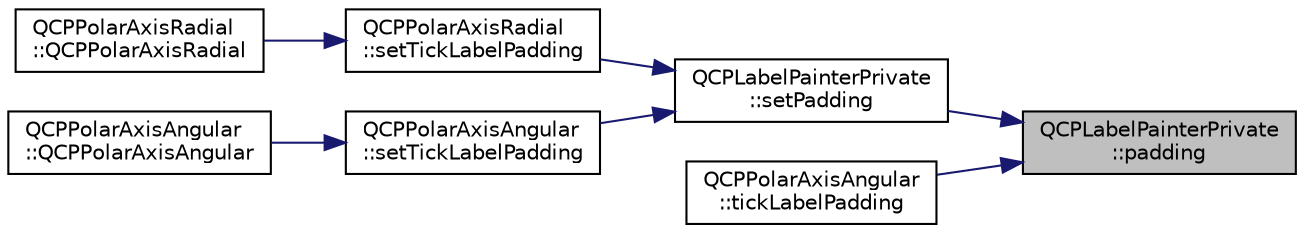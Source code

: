 digraph "QCPLabelPainterPrivate::padding"
{
 // LATEX_PDF_SIZE
  edge [fontname="Helvetica",fontsize="10",labelfontname="Helvetica",labelfontsize="10"];
  node [fontname="Helvetica",fontsize="10",shape=record];
  rankdir="RL";
  Node1 [label="QCPLabelPainterPrivate\l::padding",height=0.2,width=0.4,color="black", fillcolor="grey75", style="filled", fontcolor="black",tooltip=" "];
  Node1 -> Node2 [dir="back",color="midnightblue",fontsize="10",style="solid",fontname="Helvetica"];
  Node2 [label="QCPLabelPainterPrivate\l::setPadding",height=0.2,width=0.4,color="black", fillcolor="white", style="filled",URL="$classQCPLabelPainterPrivate.html#ace8b88df19a023b6a9cfd5c5f3891e3e",tooltip=" "];
  Node2 -> Node3 [dir="back",color="midnightblue",fontsize="10",style="solid",fontname="Helvetica"];
  Node3 [label="QCPPolarAxisRadial\l::setTickLabelPadding",height=0.2,width=0.4,color="black", fillcolor="white", style="filled",URL="$classQCPPolarAxisRadial.html#a9df8e97dd9a57cc40f06bc2e6023171f",tooltip=" "];
  Node3 -> Node4 [dir="back",color="midnightblue",fontsize="10",style="solid",fontname="Helvetica"];
  Node4 [label="QCPPolarAxisRadial\l::QCPPolarAxisRadial",height=0.2,width=0.4,color="black", fillcolor="white", style="filled",URL="$classQCPPolarAxisRadial.html#acd7247b9f2196e1053f236b950a13b60",tooltip=" "];
  Node2 -> Node5 [dir="back",color="midnightblue",fontsize="10",style="solid",fontname="Helvetica"];
  Node5 [label="QCPPolarAxisAngular\l::setTickLabelPadding",height=0.2,width=0.4,color="black", fillcolor="white", style="filled",URL="$classQCPPolarAxisAngular.html#ad7bfedb138fedcdd19ce574baedd4f3f",tooltip=" "];
  Node5 -> Node6 [dir="back",color="midnightblue",fontsize="10",style="solid",fontname="Helvetica"];
  Node6 [label="QCPPolarAxisAngular\l::QCPPolarAxisAngular",height=0.2,width=0.4,color="black", fillcolor="white", style="filled",URL="$classQCPPolarAxisAngular.html#afd2ca3525663193c15bc876a293ceb24",tooltip=" "];
  Node1 -> Node7 [dir="back",color="midnightblue",fontsize="10",style="solid",fontname="Helvetica"];
  Node7 [label="QCPPolarAxisAngular\l::tickLabelPadding",height=0.2,width=0.4,color="black", fillcolor="white", style="filled",URL="$classQCPPolarAxisAngular.html#ab698c848ff49d02fd6e7bd36fa6cc7f0",tooltip=" "];
}

